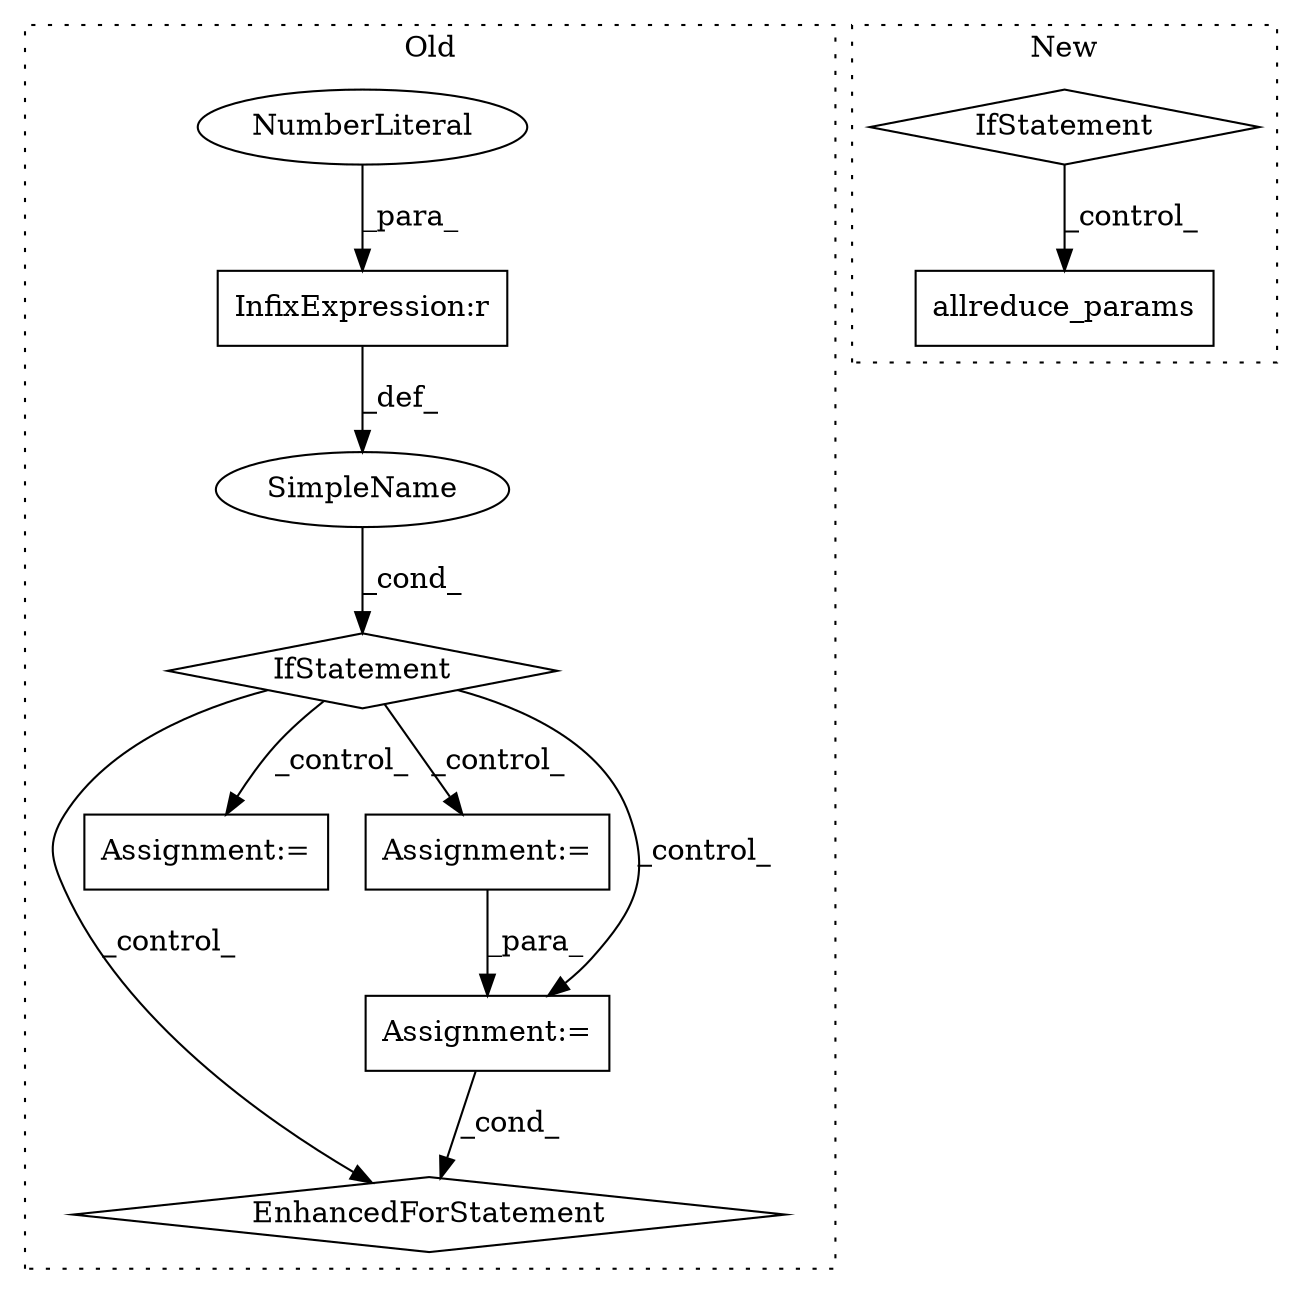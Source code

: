 digraph G {
subgraph cluster0 {
1 [label="IfStatement" a="25" s="462,502" l="4,2" shape="diamond"];
3 [label="EnhancedForStatement" a="70" s="603,680" l="57,2" shape="diamond"];
5 [label="SimpleName" a="42" s="" l="" shape="ellipse"];
6 [label="InfixExpression:r" a="27" s="497" l="3" shape="box"];
7 [label="NumberLiteral" a="34" s="500" l="1" shape="ellipse"];
8 [label="Assignment:=" a="7" s="560" l="1" shape="box"];
9 [label="Assignment:=" a="7" s="519" l="1" shape="box"];
10 [label="Assignment:=" a="7" s="603,680" l="57,2" shape="box"];
label = "Old";
style="dotted";
}
subgraph cluster1 {
2 [label="allreduce_params" a="32" s="353,392" l="17,1" shape="box"];
4 [label="IfStatement" a="25" s="323,343" l="4,2" shape="diamond"];
label = "New";
style="dotted";
}
1 -> 3 [label="_control_"];
1 -> 8 [label="_control_"];
1 -> 10 [label="_control_"];
1 -> 9 [label="_control_"];
4 -> 2 [label="_control_"];
5 -> 1 [label="_cond_"];
6 -> 5 [label="_def_"];
7 -> 6 [label="_para_"];
9 -> 10 [label="_para_"];
10 -> 3 [label="_cond_"];
}